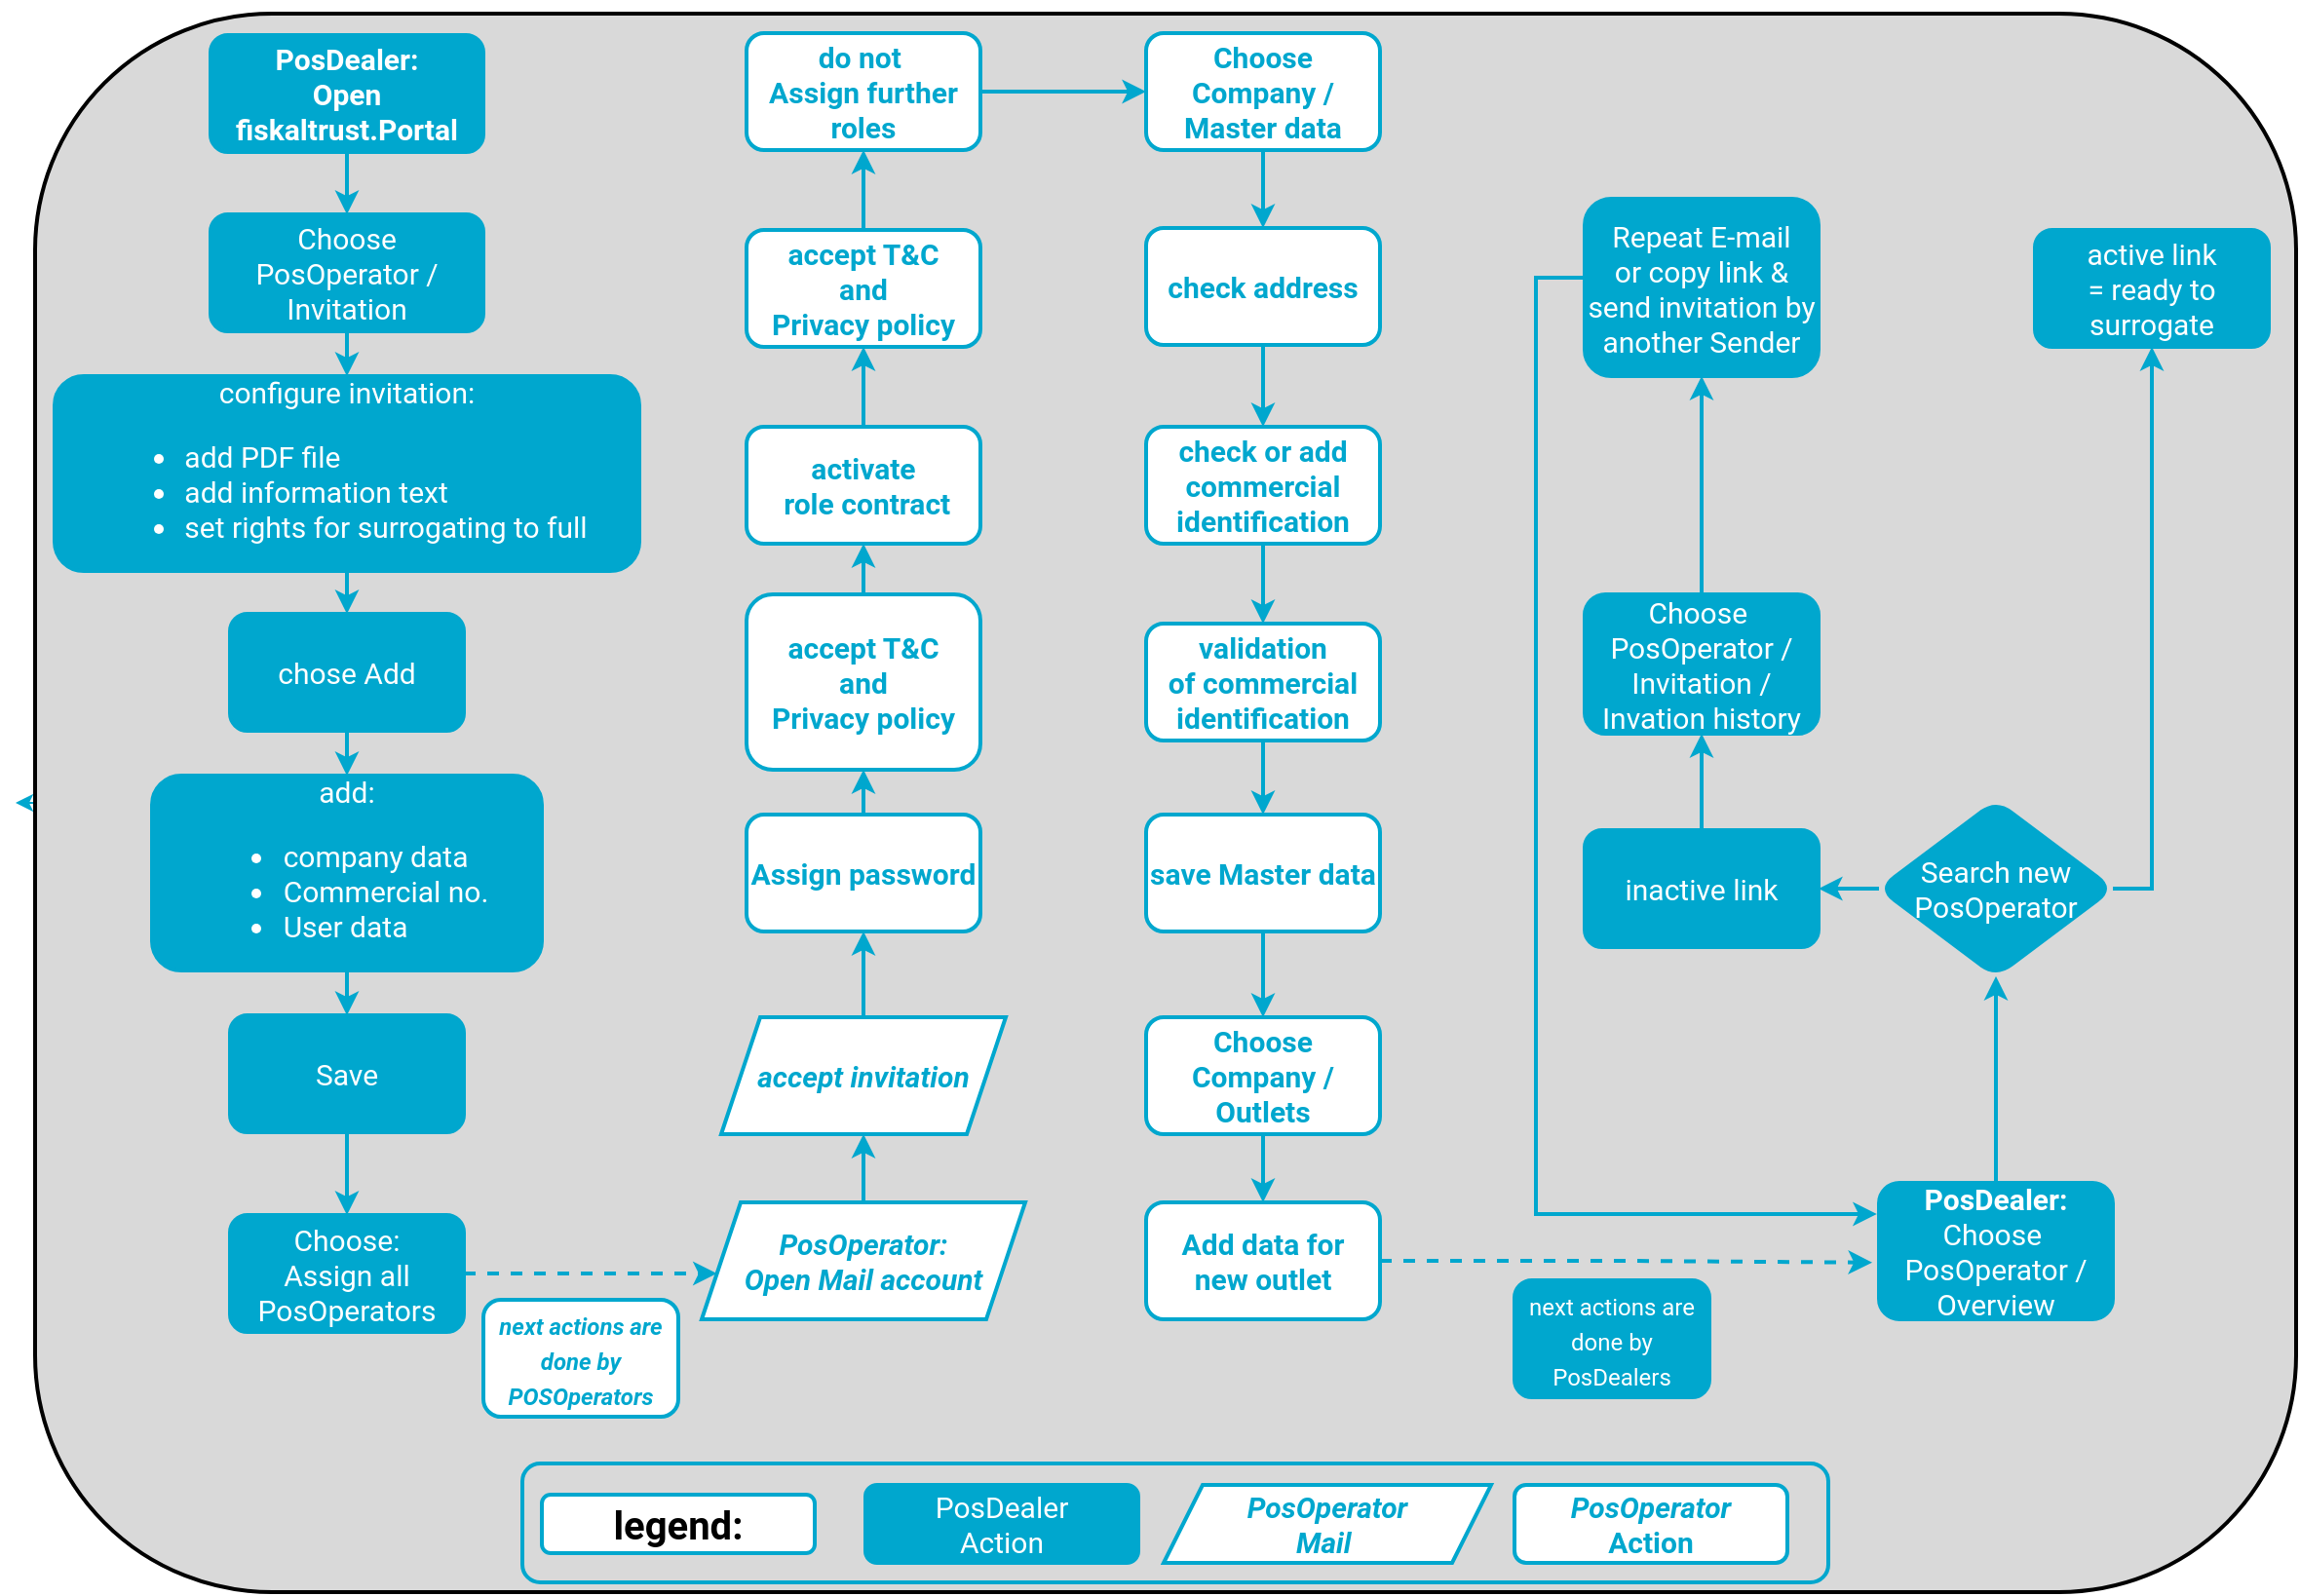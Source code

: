 <mxfile version="16.5.1" type="device"><diagram id="C5RBs43oDa-KdzZeNtuy" name="Page-1"><mxGraphModel dx="4011" dy="1065" grid="1" gridSize="10" guides="1" tooltips="1" connect="1" arrows="1" fold="1" page="1" pageScale="1" pageWidth="1169" pageHeight="827" math="0" shadow="0"><root><mxCell id="WIyWlLk6GJQsqaUBKTNV-0"/><mxCell id="WIyWlLk6GJQsqaUBKTNV-1" parent="WIyWlLk6GJQsqaUBKTNV-0"/><mxCell id="mKzBwgZZ5IrT-NIANHGR-3" style="edgeStyle=orthogonalEdgeStyle;rounded=0;orthogonalLoop=1;jettySize=auto;html=1;exitX=0;exitY=0.5;exitDx=0;exitDy=0;fontFamily=Roboto;fontColor=#C4C4C4;strokeColor=#00A7CE;" edge="1" parent="WIyWlLk6GJQsqaUBKTNV-1" source="mKzBwgZZ5IrT-NIANHGR-2"><mxGeometry relative="1" as="geometry"><mxPoint x="-1180.0" y="415.571" as="targetPoint"/></mxGeometry></mxCell><mxCell id="mKzBwgZZ5IrT-NIANHGR-2" value="" style="rounded=1;whiteSpace=wrap;html=1;labelBackgroundColor=#D9D9D9;fontFamily=Roboto;fontColor=#C4C4C4;strokeColor=default;strokeWidth=2;fillColor=#D9D9D9;gradientColor=none;" vertex="1" parent="WIyWlLk6GJQsqaUBKTNV-1"><mxGeometry x="-1170" y="10" width="1160" height="810" as="geometry"/></mxCell><mxCell id="Mn3AqxcqX_a29lvz7Gvl-0" value="" style="edgeStyle=orthogonalEdgeStyle;rounded=0;orthogonalLoop=1;jettySize=auto;html=1;fontFamily=Roboto;fontSize=24;fontColor=#00A7CE;strokeColor=#00A7CE;strokeWidth=2;" parent="WIyWlLk6GJQsqaUBKTNV-1" source="Mn3AqxcqX_a29lvz7Gvl-1" target="Mn3AqxcqX_a29lvz7Gvl-3" edge="1"><mxGeometry relative="1" as="geometry"/></mxCell><mxCell id="Mn3AqxcqX_a29lvz7Gvl-1" value="&lt;span style=&quot;font-weight: 700&quot;&gt;PosDealer:&lt;/span&gt;&lt;br style=&quot;font-weight: 700&quot;&gt;&lt;span style=&quot;font-weight: 700&quot;&gt;Open fiskaltrust.Portal&lt;/span&gt;&lt;span style=&quot;font-weight: 700 ; font-size: 15px&quot;&gt;&lt;br&gt;&lt;/span&gt;" style="whiteSpace=wrap;html=1;rounded=1;fontColor=#FFFFFF;strokeColor=#00A7CE;fillColor=#00A7CE;fontFamily=Roboto;fontSize=15;strokeWidth=2;" parent="WIyWlLk6GJQsqaUBKTNV-1" vertex="1"><mxGeometry x="-1080" y="21" width="140" height="60" as="geometry"/></mxCell><mxCell id="Mn3AqxcqX_a29lvz7Gvl-18" value="" style="edgeStyle=orthogonalEdgeStyle;rounded=0;orthogonalLoop=1;jettySize=auto;html=1;fontColor=#00A7CE;strokeColor=#00A7CE;strokeWidth=2;" parent="WIyWlLk6GJQsqaUBKTNV-1" source="Mn3AqxcqX_a29lvz7Gvl-3" target="Mn3AqxcqX_a29lvz7Gvl-17" edge="1"><mxGeometry relative="1" as="geometry"/></mxCell><mxCell id="Mn3AqxcqX_a29lvz7Gvl-3" value="Choose&lt;br&gt;PosOperator / Invitation" style="whiteSpace=wrap;html=1;rounded=1;fontFamily=Roboto;fontSize=15;fontColor=#FFFFFF;strokeColor=#00A7CE;fillColor=#00A7CE;strokeWidth=2;" parent="WIyWlLk6GJQsqaUBKTNV-1" vertex="1"><mxGeometry x="-1080" y="113" width="140" height="60" as="geometry"/></mxCell><mxCell id="Mn3AqxcqX_a29lvz7Gvl-20" value="" style="edgeStyle=orthogonalEdgeStyle;rounded=0;orthogonalLoop=1;jettySize=auto;html=1;fontColor=#00A7CE;strokeColor=#00A7CE;strokeWidth=2;" parent="WIyWlLk6GJQsqaUBKTNV-1" source="Mn3AqxcqX_a29lvz7Gvl-17" target="Mn3AqxcqX_a29lvz7Gvl-19" edge="1"><mxGeometry relative="1" as="geometry"/></mxCell><mxCell id="Mn3AqxcqX_a29lvz7Gvl-17" value="configure invitation:&lt;br&gt;&lt;ul&gt;&lt;li style=&quot;text-align: left&quot;&gt;&lt;span&gt;add PDF file&lt;/span&gt;&lt;br&gt;&lt;/li&gt;&lt;li style=&quot;text-align: left&quot;&gt;add information&amp;nbsp;text&lt;/li&gt;&lt;li style=&quot;text-align: left&quot;&gt;set rights for surrogating to full&lt;/li&gt;&lt;/ul&gt;" style="whiteSpace=wrap;html=1;rounded=1;fontFamily=Roboto;fontSize=15;fontColor=#FFFFFF;strokeColor=#00A7CE;fillColor=#00A7CE;strokeWidth=2;" parent="WIyWlLk6GJQsqaUBKTNV-1" vertex="1"><mxGeometry x="-1160" y="196" width="300" height="100" as="geometry"/></mxCell><mxCell id="Mn3AqxcqX_a29lvz7Gvl-95" value="" style="edgeStyle=orthogonalEdgeStyle;rounded=0;orthogonalLoop=1;jettySize=auto;html=1;fontColor=#00A7CE;strokeColor=#00A7CE;strokeWidth=2;" parent="WIyWlLk6GJQsqaUBKTNV-1" source="Mn3AqxcqX_a29lvz7Gvl-19" target="Mn3AqxcqX_a29lvz7Gvl-21" edge="1"><mxGeometry relative="1" as="geometry"/></mxCell><mxCell id="Mn3AqxcqX_a29lvz7Gvl-19" value="chose Add" style="whiteSpace=wrap;html=1;rounded=1;fontFamily=Roboto;fontSize=15;fontColor=#FFFFFF;strokeColor=#00A7CE;fillColor=#00A7CE;strokeWidth=2;" parent="WIyWlLk6GJQsqaUBKTNV-1" vertex="1"><mxGeometry x="-1070" y="318" width="120" height="60" as="geometry"/></mxCell><mxCell id="Mn3AqxcqX_a29lvz7Gvl-96" value="" style="edgeStyle=orthogonalEdgeStyle;rounded=0;orthogonalLoop=1;jettySize=auto;html=1;fontColor=#00A7CE;strokeColor=#00A7CE;strokeWidth=2;" parent="WIyWlLk6GJQsqaUBKTNV-1" source="Mn3AqxcqX_a29lvz7Gvl-21" target="Mn3AqxcqX_a29lvz7Gvl-23" edge="1"><mxGeometry relative="1" as="geometry"/></mxCell><mxCell id="Mn3AqxcqX_a29lvz7Gvl-21" value="add:&lt;br&gt;&lt;ul&gt;&lt;li style=&quot;text-align: left&quot;&gt;company data&lt;/li&gt;&lt;li style=&quot;text-align: left&quot;&gt;Commercial no.&lt;/li&gt;&lt;li style=&quot;text-align: left&quot;&gt;User data&lt;/li&gt;&lt;/ul&gt;" style="whiteSpace=wrap;html=1;rounded=1;fontFamily=Roboto;fontSize=15;fontColor=#FFFFFF;strokeColor=#00A7CE;fillColor=#00A7CE;strokeWidth=2;" parent="WIyWlLk6GJQsqaUBKTNV-1" vertex="1"><mxGeometry x="-1110" y="401" width="200" height="100" as="geometry"/></mxCell><mxCell id="Mn3AqxcqX_a29lvz7Gvl-26" value="" style="edgeStyle=orthogonalEdgeStyle;rounded=0;orthogonalLoop=1;jettySize=auto;html=1;fontColor=#00A7CE;strokeColor=#00A7CE;strokeWidth=2;" parent="WIyWlLk6GJQsqaUBKTNV-1" source="Mn3AqxcqX_a29lvz7Gvl-23" target="Mn3AqxcqX_a29lvz7Gvl-25" edge="1"><mxGeometry relative="1" as="geometry"/></mxCell><mxCell id="Mn3AqxcqX_a29lvz7Gvl-23" value="Save" style="whiteSpace=wrap;html=1;rounded=1;fontFamily=Roboto;fontSize=15;fontColor=#FFFFFF;strokeColor=#00A7CE;fillColor=#00A7CE;strokeWidth=2;" parent="WIyWlLk6GJQsqaUBKTNV-1" vertex="1"><mxGeometry x="-1070" y="524" width="120" height="60" as="geometry"/></mxCell><mxCell id="Mn3AqxcqX_a29lvz7Gvl-97" value="" style="edgeStyle=orthogonalEdgeStyle;rounded=0;orthogonalLoop=1;jettySize=auto;html=1;fontColor=#00A7CE;strokeColor=#00A7CE;strokeWidth=2;dashed=1;" parent="WIyWlLk6GJQsqaUBKTNV-1" source="Mn3AqxcqX_a29lvz7Gvl-25" target="Mn3AqxcqX_a29lvz7Gvl-34" edge="1"><mxGeometry relative="1" as="geometry"><Array as="points"><mxPoint x="-890" y="657"/><mxPoint x="-890" y="657"/></Array></mxGeometry></mxCell><mxCell id="Mn3AqxcqX_a29lvz7Gvl-25" value="Choose:&lt;br&gt;Assign all PosOperators" style="whiteSpace=wrap;html=1;rounded=1;fontFamily=Roboto;fontSize=15;fontColor=#FFFFFF;strokeColor=#00A7CE;fillColor=#00A7CE;strokeWidth=2;" parent="WIyWlLk6GJQsqaUBKTNV-1" vertex="1"><mxGeometry x="-1070" y="626.5" width="120" height="60" as="geometry"/></mxCell><mxCell id="Mn3AqxcqX_a29lvz7Gvl-33" value="" style="edgeStyle=orthogonalEdgeStyle;rounded=0;orthogonalLoop=1;jettySize=auto;html=1;fontFamily=Roboto;fontSize=24;fontColor=#00A7CE;strokeColor=#00A7CE;strokeWidth=2;exitX=0.5;exitY=0;exitDx=0;exitDy=0;" parent="WIyWlLk6GJQsqaUBKTNV-1" source="Mn3AqxcqX_a29lvz7Gvl-34" target="Mn3AqxcqX_a29lvz7Gvl-36" edge="1"><mxGeometry relative="1" as="geometry"><mxPoint x="-778" y="626.5" as="sourcePoint"/></mxGeometry></mxCell><mxCell id="Mn3AqxcqX_a29lvz7Gvl-34" value="PosOperator:&lt;br&gt;Open Mail account" style="shape=parallelogram;perimeter=parallelogramPerimeter;whiteSpace=wrap;html=1;fixedSize=1;labelBackgroundColor=#;fontFamily=Roboto;fontSize=15;fontColor=#00A7CE;strokeColor=#00A7CE;fillColor=default;fontStyle=3;strokeWidth=2;" parent="WIyWlLk6GJQsqaUBKTNV-1" vertex="1"><mxGeometry x="-828" y="620" width="166" height="60" as="geometry"/></mxCell><mxCell id="Mn3AqxcqX_a29lvz7Gvl-35" value="" style="edgeStyle=orthogonalEdgeStyle;rounded=0;orthogonalLoop=1;jettySize=auto;html=1;fontFamily=Roboto;fontSize=24;fontColor=#00A7CE;strokeColor=#00A7CE;strokeWidth=2;exitX=0.5;exitY=0;exitDx=0;exitDy=0;" parent="WIyWlLk6GJQsqaUBKTNV-1" source="Mn3AqxcqX_a29lvz7Gvl-36" target="Mn3AqxcqX_a29lvz7Gvl-38" edge="1"><mxGeometry relative="1" as="geometry"><mxPoint x="-779.0" y="596.5" as="sourcePoint"/></mxGeometry></mxCell><mxCell id="Mn3AqxcqX_a29lvz7Gvl-36" value="accept invitation" style="shape=parallelogram;perimeter=parallelogramPerimeter;whiteSpace=wrap;html=1;fixedSize=1;labelBackgroundColor=#;fontFamily=Roboto;fontSize=15;fontColor=#00A7CE;strokeColor=#00A7CE;fillColor=default;fontStyle=3;strokeWidth=2;" parent="WIyWlLk6GJQsqaUBKTNV-1" vertex="1"><mxGeometry x="-818" y="525" width="146" height="60" as="geometry"/></mxCell><mxCell id="Mn3AqxcqX_a29lvz7Gvl-37" value="" style="edgeStyle=orthogonalEdgeStyle;rounded=0;orthogonalLoop=1;jettySize=auto;html=1;fontFamily=Roboto;fontSize=24;fontColor=#00A7CE;strokeColor=#00A7CE;strokeWidth=2;" parent="WIyWlLk6GJQsqaUBKTNV-1" source="Mn3AqxcqX_a29lvz7Gvl-38" target="Mn3AqxcqX_a29lvz7Gvl-40" edge="1"><mxGeometry relative="1" as="geometry"/></mxCell><mxCell id="Mn3AqxcqX_a29lvz7Gvl-38" value="Assign password" style="whiteSpace=wrap;html=1;rounded=1;fontFamily=Roboto;fontSize=15;fontColor=#00A7CE;fontStyle=1;strokeColor=#00A7CE;strokeWidth=2;" parent="WIyWlLk6GJQsqaUBKTNV-1" vertex="1"><mxGeometry x="-805" y="421" width="120" height="60" as="geometry"/></mxCell><mxCell id="Mn3AqxcqX_a29lvz7Gvl-39" value="" style="edgeStyle=orthogonalEdgeStyle;rounded=0;orthogonalLoop=1;jettySize=auto;html=1;strokeColor=#00A7CE;strokeWidth=2;" parent="WIyWlLk6GJQsqaUBKTNV-1" source="Mn3AqxcqX_a29lvz7Gvl-40" target="Mn3AqxcqX_a29lvz7Gvl-50" edge="1"><mxGeometry relative="1" as="geometry"/></mxCell><mxCell id="Mn3AqxcqX_a29lvz7Gvl-40" value="accept T&amp;amp;C&lt;br&gt;and &lt;br&gt;Privacy policy" style="whiteSpace=wrap;html=1;rounded=1;fontFamily=Roboto;fontSize=15;fontColor=#00A7CE;fontStyle=1;strokeColor=#00A7CE;strokeWidth=2;" parent="WIyWlLk6GJQsqaUBKTNV-1" vertex="1"><mxGeometry x="-805" y="308" width="120" height="90" as="geometry"/></mxCell><mxCell id="Mn3AqxcqX_a29lvz7Gvl-99" value="" style="edgeStyle=orthogonalEdgeStyle;rounded=0;orthogonalLoop=1;jettySize=auto;html=1;fontColor=#00A7CE;strokeColor=#00A7CE;strokeWidth=2;" parent="WIyWlLk6GJQsqaUBKTNV-1" source="Mn3AqxcqX_a29lvz7Gvl-42" target="Mn3AqxcqX_a29lvz7Gvl-44" edge="1"><mxGeometry relative="1" as="geometry"/></mxCell><mxCell id="Mn3AqxcqX_a29lvz7Gvl-42" value="Choose Company / Master data" style="whiteSpace=wrap;html=1;rounded=1;fontFamily=Roboto;fontSize=15;fontColor=#00A7CE;fontStyle=1;strokeColor=#00A7CE;strokeWidth=2;" parent="WIyWlLk6GJQsqaUBKTNV-1" vertex="1"><mxGeometry x="-600" y="20" width="120" height="60" as="geometry"/></mxCell><mxCell id="Mn3AqxcqX_a29lvz7Gvl-103" value="" style="edgeStyle=orthogonalEdgeStyle;rounded=0;orthogonalLoop=1;jettySize=auto;html=1;fontColor=#00A7CE;strokeColor=#00A7CE;strokeWidth=2;entryX=0.5;entryY=0;entryDx=0;entryDy=0;" parent="WIyWlLk6GJQsqaUBKTNV-1" source="Mn3AqxcqX_a29lvz7Gvl-46" target="puUZkzGOgNQU4tXlGvYH-48" edge="1"><mxGeometry relative="1" as="geometry"><mxPoint x="-225.0" y="153" as="targetPoint"/></mxGeometry></mxCell><mxCell id="Mn3AqxcqX_a29lvz7Gvl-46" value="check or add commercial identification" style="whiteSpace=wrap;html=1;rounded=1;fontFamily=Roboto;fontSize=15;fontColor=#00A7CE;fontStyle=1;strokeColor=#00A7CE;strokeWidth=2;" parent="WIyWlLk6GJQsqaUBKTNV-1" vertex="1"><mxGeometry x="-600" y="222" width="120" height="60" as="geometry"/></mxCell><mxCell id="Mn3AqxcqX_a29lvz7Gvl-49" value="" style="edgeStyle=orthogonalEdgeStyle;rounded=0;orthogonalLoop=1;jettySize=auto;html=1;fontColor=#00A7CE;strokeColor=#00A7CE;strokeWidth=2;" parent="WIyWlLk6GJQsqaUBKTNV-1" source="Mn3AqxcqX_a29lvz7Gvl-50" target="Mn3AqxcqX_a29lvz7Gvl-52" edge="1"><mxGeometry relative="1" as="geometry"/></mxCell><mxCell id="Mn3AqxcqX_a29lvz7Gvl-50" value="activate&lt;br&gt;&amp;nbsp;role contract" style="whiteSpace=wrap;html=1;rounded=1;fontFamily=Roboto;fontSize=15;fontColor=#00A7CE;fontStyle=1;strokeColor=#00A7CE;strokeWidth=2;" parent="WIyWlLk6GJQsqaUBKTNV-1" vertex="1"><mxGeometry x="-805" y="222" width="120" height="60" as="geometry"/></mxCell><mxCell id="Mn3AqxcqX_a29lvz7Gvl-51" value="" style="edgeStyle=orthogonalEdgeStyle;rounded=0;orthogonalLoop=1;jettySize=auto;html=1;fontColor=#00A7CE;strokeColor=#00A7CE;strokeWidth=2;" parent="WIyWlLk6GJQsqaUBKTNV-1" source="Mn3AqxcqX_a29lvz7Gvl-52" target="Mn3AqxcqX_a29lvz7Gvl-54" edge="1"><mxGeometry relative="1" as="geometry"/></mxCell><mxCell id="Mn3AqxcqX_a29lvz7Gvl-52" value="&lt;span&gt;accept T&amp;amp;C&lt;/span&gt;&lt;br&gt;&lt;span&gt;and &lt;br&gt;Privacy policy&lt;/span&gt;" style="whiteSpace=wrap;html=1;rounded=1;fontFamily=Roboto;fontSize=15;fontColor=#00A7CE;fontStyle=1;strokeColor=#00A7CE;strokeWidth=2;" parent="WIyWlLk6GJQsqaUBKTNV-1" vertex="1"><mxGeometry x="-805" y="121" width="120" height="60" as="geometry"/></mxCell><mxCell id="Mn3AqxcqX_a29lvz7Gvl-101" value="" style="edgeStyle=orthogonalEdgeStyle;rounded=0;orthogonalLoop=1;jettySize=auto;html=1;fontColor=#00A7CE;strokeColor=#00A7CE;strokeWidth=2;" parent="WIyWlLk6GJQsqaUBKTNV-1" source="Mn3AqxcqX_a29lvz7Gvl-54" target="Mn3AqxcqX_a29lvz7Gvl-42" edge="1"><mxGeometry relative="1" as="geometry"/></mxCell><mxCell id="Mn3AqxcqX_a29lvz7Gvl-54" value="&lt;h4&gt;do not&amp;nbsp;&lt;br&gt;Assign further roles&lt;/h4&gt;" style="whiteSpace=wrap;html=1;rounded=1;fontFamily=Roboto;fontSize=15;fontColor=#00A7CE;fontStyle=1;strokeColor=#00A7CE;strokeWidth=2;" parent="WIyWlLk6GJQsqaUBKTNV-1" vertex="1"><mxGeometry x="-805" y="20" width="120" height="60" as="geometry"/></mxCell><mxCell id="Mn3AqxcqX_a29lvz7Gvl-100" value="" style="edgeStyle=orthogonalEdgeStyle;rounded=0;orthogonalLoop=1;jettySize=auto;html=1;fontColor=#00A7CE;strokeColor=#00A7CE;strokeWidth=2;" parent="WIyWlLk6GJQsqaUBKTNV-1" source="Mn3AqxcqX_a29lvz7Gvl-44" target="Mn3AqxcqX_a29lvz7Gvl-46" edge="1"><mxGeometry relative="1" as="geometry"/></mxCell><mxCell id="Mn3AqxcqX_a29lvz7Gvl-44" value="check address" style="whiteSpace=wrap;html=1;rounded=1;fontFamily=Roboto;fontSize=15;fontColor=#00A7CE;fontStyle=1;strokeColor=#00A7CE;strokeWidth=2;" parent="WIyWlLk6GJQsqaUBKTNV-1" vertex="1"><mxGeometry x="-600" y="120" width="120" height="60" as="geometry"/></mxCell><mxCell id="puUZkzGOgNQU4tXlGvYH-45" value="" style="edgeStyle=orthogonalEdgeStyle;rounded=0;orthogonalLoop=1;jettySize=auto;html=1;strokeColor=#00A7CE;strokeWidth=2;" parent="WIyWlLk6GJQsqaUBKTNV-1" source="puUZkzGOgNQU4tXlGvYH-46" target="puUZkzGOgNQU4tXlGvYH-62" edge="1"><mxGeometry relative="1" as="geometry"/></mxCell><mxCell id="puUZkzGOgNQU4tXlGvYH-46" value="save Master data" style="whiteSpace=wrap;html=1;rounded=1;fontFamily=Roboto;fontSize=15;fontColor=#00A7CE;fontStyle=1;strokeColor=#00A7CE;strokeWidth=2;" parent="WIyWlLk6GJQsqaUBKTNV-1" vertex="1"><mxGeometry x="-600" y="421" width="120" height="60" as="geometry"/></mxCell><mxCell id="puUZkzGOgNQU4tXlGvYH-47" value="" style="edgeStyle=orthogonalEdgeStyle;rounded=0;orthogonalLoop=1;jettySize=auto;html=1;fontColor=#00A7CE;strokeColor=#00A7CE;strokeWidth=2;entryX=0.5;entryY=0;entryDx=0;entryDy=0;" parent="WIyWlLk6GJQsqaUBKTNV-1" source="puUZkzGOgNQU4tXlGvYH-48" target="puUZkzGOgNQU4tXlGvYH-46" edge="1"><mxGeometry relative="1" as="geometry"><mxPoint x="-144" y="389" as="targetPoint"/></mxGeometry></mxCell><mxCell id="puUZkzGOgNQU4tXlGvYH-48" value="validation&lt;br&gt;of commercial identification" style="whiteSpace=wrap;html=1;rounded=1;fontFamily=Roboto;fontSize=15;fontColor=#00A7CE;fontStyle=1;strokeColor=#00A7CE;strokeWidth=2;" parent="WIyWlLk6GJQsqaUBKTNV-1" vertex="1"><mxGeometry x="-600" y="323" width="120" height="60" as="geometry"/></mxCell><mxCell id="puUZkzGOgNQU4tXlGvYH-49" value="" style="edgeStyle=orthogonalEdgeStyle;rounded=0;orthogonalLoop=1;jettySize=auto;html=1;fontColor=#00A7CE;strokeColor=#00A7CE;strokeWidth=2;" parent="WIyWlLk6GJQsqaUBKTNV-1" source="puUZkzGOgNQU4tXlGvYH-50" target="puUZkzGOgNQU4tXlGvYH-53" edge="1"><mxGeometry relative="1" as="geometry"/></mxCell><mxCell id="puUZkzGOgNQU4tXlGvYH-50" value="&lt;span style=&quot;font-weight: 700&quot;&gt;PosDealer:&lt;br&gt;&lt;/span&gt;Choose&amp;nbsp;&lt;br&gt;PosOperator / Overview" style="whiteSpace=wrap;html=1;rounded=1;fontFamily=Roboto;fontSize=15;fontColor=#FFFFFF;strokeColor=#00A7CE;fillColor=#00A7CE;strokeWidth=2;" parent="WIyWlLk6GJQsqaUBKTNV-1" vertex="1"><mxGeometry x="-224" y="610" width="120" height="70" as="geometry"/></mxCell><mxCell id="puUZkzGOgNQU4tXlGvYH-52" style="edgeStyle=orthogonalEdgeStyle;rounded=0;orthogonalLoop=1;jettySize=auto;html=1;exitX=1;exitY=0.5;exitDx=0;exitDy=0;entryX=0.5;entryY=1;entryDx=0;entryDy=0;fontColor=#00A7CE;strokeColor=#00A7CE;strokeWidth=2;" parent="WIyWlLk6GJQsqaUBKTNV-1" source="puUZkzGOgNQU4tXlGvYH-53" target="puUZkzGOgNQU4tXlGvYH-60" edge="1"><mxGeometry relative="1" as="geometry"><mxPoint x="59" y="994.66" as="targetPoint"/></mxGeometry></mxCell><mxCell id="mKzBwgZZ5IrT-NIANHGR-0" style="edgeStyle=orthogonalEdgeStyle;rounded=0;orthogonalLoop=1;jettySize=auto;html=1;entryX=1;entryY=0.5;entryDx=0;entryDy=0;fontFamily=Helvetica;fontColor=#00A7CE;strokeColor=#00A7CE;strokeWidth=2;" edge="1" parent="WIyWlLk6GJQsqaUBKTNV-1" source="puUZkzGOgNQU4tXlGvYH-53" target="puUZkzGOgNQU4tXlGvYH-55"><mxGeometry relative="1" as="geometry"/></mxCell><mxCell id="puUZkzGOgNQU4tXlGvYH-53" value="Search new PosOperator" style="rhombus;whiteSpace=wrap;html=1;rounded=1;fontFamily=Roboto;fontSize=15;fontColor=#FFFFFF;strokeColor=#00A7CE;fillColor=#00A7CE;strokeWidth=2;" parent="WIyWlLk6GJQsqaUBKTNV-1" vertex="1"><mxGeometry x="-224" y="414" width="120" height="90" as="geometry"/></mxCell><mxCell id="puUZkzGOgNQU4tXlGvYH-54" value="" style="edgeStyle=orthogonalEdgeStyle;rounded=0;orthogonalLoop=1;jettySize=auto;html=1;fontColor=#00A7CE;strokeColor=#00A7CE;strokeWidth=2;" parent="WIyWlLk6GJQsqaUBKTNV-1" source="puUZkzGOgNQU4tXlGvYH-55" target="puUZkzGOgNQU4tXlGvYH-57" edge="1"><mxGeometry relative="1" as="geometry"/></mxCell><mxCell id="puUZkzGOgNQU4tXlGvYH-55" value="inactive link" style="whiteSpace=wrap;html=1;rounded=1;fontFamily=Roboto;fontSize=15;fontColor=#FFFFFF;strokeColor=#00A7CE;fillColor=#00A7CE;strokeWidth=2;" parent="WIyWlLk6GJQsqaUBKTNV-1" vertex="1"><mxGeometry x="-375" y="429" width="120" height="60" as="geometry"/></mxCell><mxCell id="puUZkzGOgNQU4tXlGvYH-56" value="" style="edgeStyle=orthogonalEdgeStyle;rounded=0;orthogonalLoop=1;jettySize=auto;html=1;fontColor=#00A7CE;strokeColor=#00A7CE;strokeWidth=2;" parent="WIyWlLk6GJQsqaUBKTNV-1" source="puUZkzGOgNQU4tXlGvYH-57" target="puUZkzGOgNQU4tXlGvYH-59" edge="1"><mxGeometry relative="1" as="geometry"/></mxCell><mxCell id="puUZkzGOgNQU4tXlGvYH-57" value="Choose&amp;nbsp;&lt;br&gt;PosOperator / Invitation / Invation history" style="whiteSpace=wrap;html=1;rounded=1;fontFamily=Roboto;fontSize=15;fontColor=#FFFFFF;strokeColor=#00A7CE;fillColor=#00A7CE;strokeWidth=2;" parent="WIyWlLk6GJQsqaUBKTNV-1" vertex="1"><mxGeometry x="-375" y="308" width="120" height="71.5" as="geometry"/></mxCell><mxCell id="puUZkzGOgNQU4tXlGvYH-58" value="" style="edgeStyle=orthogonalEdgeStyle;rounded=0;orthogonalLoop=1;jettySize=auto;html=1;fontColor=#00A7CE;strokeColor=#00A7CE;strokeWidth=2;exitX=0;exitY=0.5;exitDx=0;exitDy=0;entryX=-0.009;entryY=0.3;entryDx=0;entryDy=0;entryPerimeter=0;" parent="WIyWlLk6GJQsqaUBKTNV-1" edge="1"><mxGeometry relative="1" as="geometry"><mxPoint x="-225.08" y="626" as="targetPoint"/><Array as="points"><mxPoint x="-400" y="146"/><mxPoint x="-400" y="626"/></Array><mxPoint x="-375" y="145.5" as="sourcePoint"/></mxGeometry></mxCell><mxCell id="puUZkzGOgNQU4tXlGvYH-59" value="Repeat E-mail&lt;br&gt;or copy link &amp;amp; send invitation by another Sender" style="whiteSpace=wrap;html=1;rounded=1;fontFamily=Roboto;fontSize=15;fontColor=#FFFFFF;strokeColor=#00A7CE;fillColor=#00A7CE;strokeWidth=2;" parent="WIyWlLk6GJQsqaUBKTNV-1" vertex="1"><mxGeometry x="-375" y="105" width="120" height="91" as="geometry"/></mxCell><mxCell id="puUZkzGOgNQU4tXlGvYH-60" value="active link&lt;br&gt;= ready to surrogate" style="whiteSpace=wrap;html=1;rounded=1;fontFamily=Roboto;fontSize=15;fontColor=#FFFFFF;strokeColor=#00A7CE;fillColor=#00A7CE;strokeWidth=2;" parent="WIyWlLk6GJQsqaUBKTNV-1" vertex="1"><mxGeometry x="-144" y="121" width="120" height="60" as="geometry"/></mxCell><mxCell id="puUZkzGOgNQU4tXlGvYH-61" value="" style="edgeStyle=orthogonalEdgeStyle;rounded=0;orthogonalLoop=1;jettySize=auto;html=1;strokeColor=#00A7CE;strokeWidth=2;" parent="WIyWlLk6GJQsqaUBKTNV-1" source="puUZkzGOgNQU4tXlGvYH-62" target="puUZkzGOgNQU4tXlGvYH-64" edge="1"><mxGeometry relative="1" as="geometry"/></mxCell><mxCell id="puUZkzGOgNQU4tXlGvYH-62" value="Choose Company / Outlets" style="whiteSpace=wrap;html=1;rounded=1;fontFamily=Roboto;fontSize=15;fontColor=#00A7CE;fontStyle=1;strokeColor=#00A7CE;strokeWidth=2;" parent="WIyWlLk6GJQsqaUBKTNV-1" vertex="1"><mxGeometry x="-600" y="525" width="120" height="60" as="geometry"/></mxCell><mxCell id="puUZkzGOgNQU4tXlGvYH-63" value="" style="edgeStyle=orthogonalEdgeStyle;rounded=0;orthogonalLoop=1;jettySize=auto;html=1;strokeColor=#00A7CE;strokeWidth=2;dashed=1;entryX=-0.029;entryY=0.584;entryDx=0;entryDy=0;exitX=1;exitY=0.5;exitDx=0;exitDy=0;entryPerimeter=0;" parent="WIyWlLk6GJQsqaUBKTNV-1" source="puUZkzGOgNQU4tXlGvYH-64" target="puUZkzGOgNQU4tXlGvYH-50" edge="1"><mxGeometry relative="1" as="geometry"><mxPoint x="-156.0" y="444" as="sourcePoint"/><mxPoint x="-93" y="510" as="targetPoint"/></mxGeometry></mxCell><mxCell id="puUZkzGOgNQU4tXlGvYH-64" value="Add data for&lt;br&gt;new outlet" style="whiteSpace=wrap;html=1;rounded=1;fontFamily=Roboto;fontSize=15;fontColor=#00A7CE;fontStyle=1;strokeColor=#00A7CE;strokeWidth=2;" parent="WIyWlLk6GJQsqaUBKTNV-1" vertex="1"><mxGeometry x="-600" y="620" width="120" height="60" as="geometry"/></mxCell><mxCell id="puUZkzGOgNQU4tXlGvYH-17" value="" style="rounded=1;whiteSpace=wrap;html=1;fillColor=none;strokeWidth=2;strokeColor=#00A7CE;" parent="WIyWlLk6GJQsqaUBKTNV-1" vertex="1"><mxGeometry x="-920" y="754" width="670" height="61" as="geometry"/></mxCell><mxCell id="puUZkzGOgNQU4tXlGvYH-18" value="&lt;span style=&quot;font-size: 15px&quot;&gt;PosDealer&lt;br&gt;Action&lt;/span&gt;" style="whiteSpace=wrap;html=1;rounded=1;fontFamily=Roboto;fontSize=15;fontColor=#FFFFFF;strokeColor=#00A7CE;fillColor=#00A7CE;strokeWidth=2;" parent="WIyWlLk6GJQsqaUBKTNV-1" vertex="1"><mxGeometry x="-744" y="765" width="140" height="40" as="geometry"/></mxCell><mxCell id="puUZkzGOgNQU4tXlGvYH-19" value="&lt;i&gt;PosOperator&lt;br&gt;&lt;/i&gt;Action" style="whiteSpace=wrap;html=1;rounded=1;fontFamily=Roboto;fontStyle=1;fontSize=15;fontColor=#00A7CE;strokeColor=#00A7CE;strokeWidth=2;" parent="WIyWlLk6GJQsqaUBKTNV-1" vertex="1"><mxGeometry x="-411" y="765" width="140" height="40" as="geometry"/></mxCell><mxCell id="puUZkzGOgNQU4tXlGvYH-20" value="&lt;font style=&quot;font-size: 20px&quot;&gt;legend:&lt;/font&gt;" style="whiteSpace=wrap;html=1;rounded=1;fontFamily=Roboto;fontStyle=1;fontSize=15;strokeWidth=2;strokeColor=#00A7CE;" parent="WIyWlLk6GJQsqaUBKTNV-1" vertex="1"><mxGeometry x="-910" y="770" width="140" height="30" as="geometry"/></mxCell><mxCell id="puUZkzGOgNQU4tXlGvYH-21" value="PosOperator&lt;br&gt;Mail&amp;nbsp;" style="shape=parallelogram;perimeter=parallelogramPerimeter;whiteSpace=wrap;html=1;fixedSize=1;labelBackgroundColor=#;fontFamily=Roboto;fontSize=15;fontColor=#00A7CE;strokeColor=#00A7CE;fillColor=default;fontStyle=3;strokeWidth=2;" parent="WIyWlLk6GJQsqaUBKTNV-1" vertex="1"><mxGeometry x="-591" y="765" width="168" height="40" as="geometry"/></mxCell><mxCell id="mKzBwgZZ5IrT-NIANHGR-4" value="&lt;span style=&quot;font-size: 12px&quot;&gt;&lt;i&gt;next actions are done by POSOperators&lt;/i&gt;&lt;/span&gt;" style="whiteSpace=wrap;html=1;rounded=1;fontFamily=Roboto;fontStyle=1;fontSize=15;fontColor=#00A7CE;strokeColor=#00A7CE;strokeWidth=2;" vertex="1" parent="WIyWlLk6GJQsqaUBKTNV-1"><mxGeometry x="-940" y="670" width="100" height="60" as="geometry"/></mxCell><mxCell id="mKzBwgZZ5IrT-NIANHGR-5" value="&lt;span style=&quot;font-size: 12px&quot;&gt;next actions are done by PosDealers&lt;br&gt;&lt;/span&gt;" style="whiteSpace=wrap;html=1;rounded=1;fontFamily=Roboto;fontSize=15;fontColor=#FFFFFF;strokeColor=#00A7CE;fillColor=#00A7CE;strokeWidth=2;" vertex="1" parent="WIyWlLk6GJQsqaUBKTNV-1"><mxGeometry x="-411" y="660" width="100" height="60" as="geometry"/></mxCell></root></mxGraphModel></diagram></mxfile>